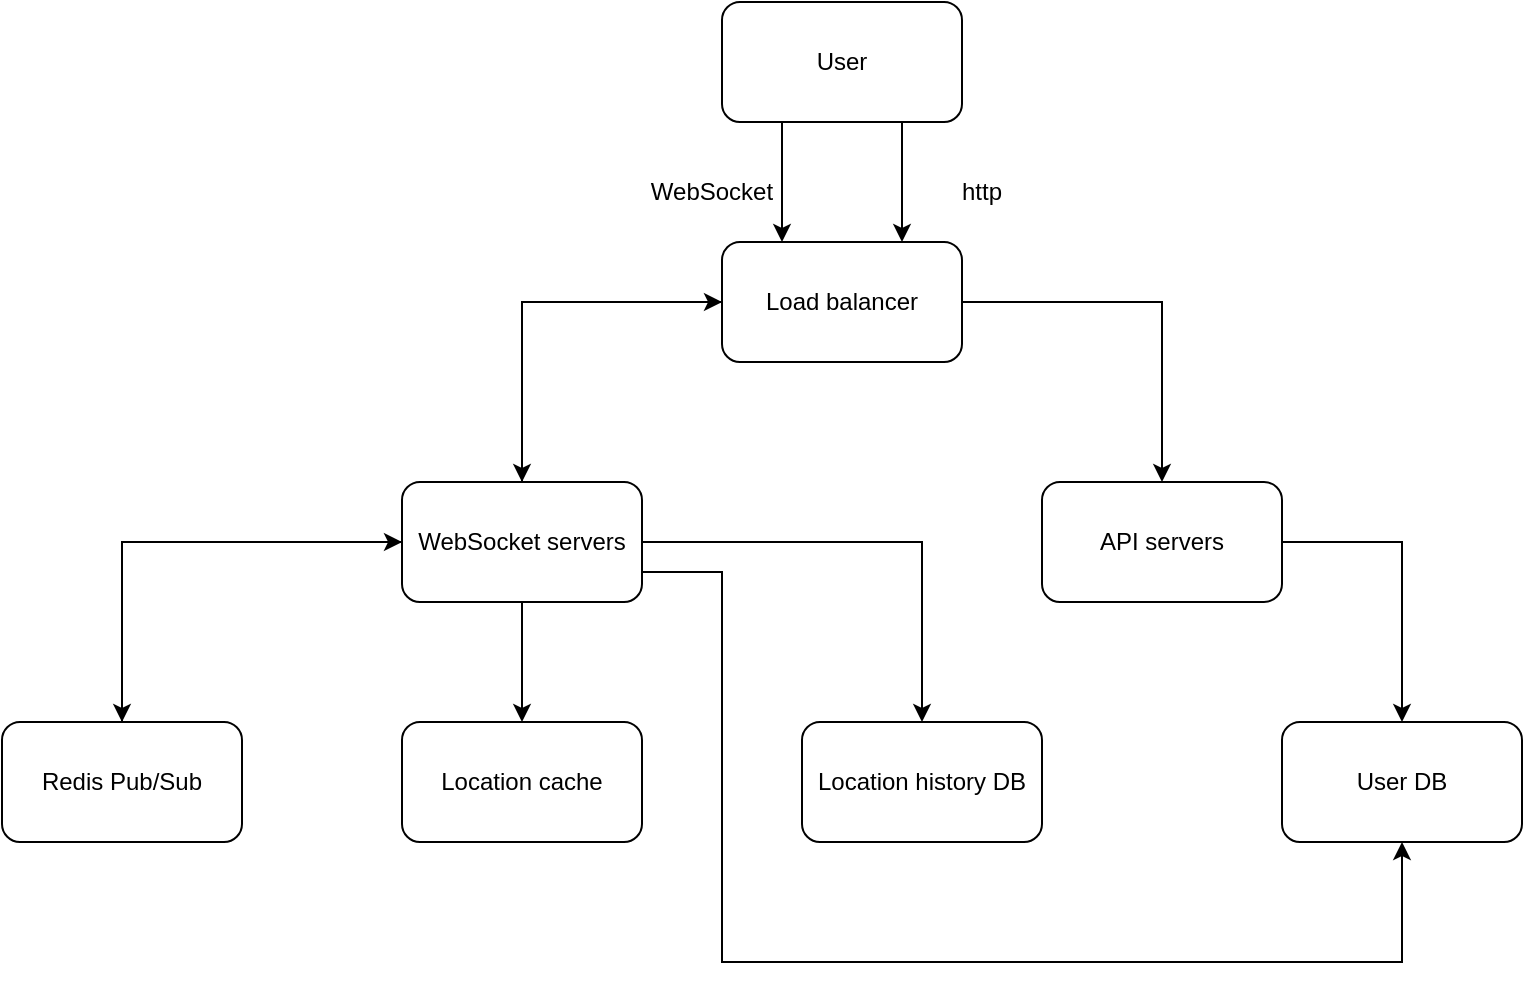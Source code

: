 <mxfile version="24.3.0" type="device">
  <diagram id="bc47vRQSer-DN1HRI0ml" name="Page-1">
    <mxGraphModel dx="882" dy="578" grid="1" gridSize="10" guides="1" tooltips="1" connect="1" arrows="1" fold="1" page="1" pageScale="1" pageWidth="850" pageHeight="1100" math="0" shadow="0">
      <root>
        <mxCell id="0" />
        <mxCell id="1" parent="0" />
        <mxCell id="EEJaSnohlY-yvcaeWGa1-24" style="edgeStyle=orthogonalEdgeStyle;rounded=0;orthogonalLoop=1;jettySize=auto;html=1;exitX=0.25;exitY=1;exitDx=0;exitDy=0;entryX=0.25;entryY=0;entryDx=0;entryDy=0;" parent="1" source="EEJaSnohlY-yvcaeWGa1-1" target="EEJaSnohlY-yvcaeWGa1-2" edge="1">
          <mxGeometry relative="1" as="geometry" />
        </mxCell>
        <mxCell id="EEJaSnohlY-yvcaeWGa1-25" style="edgeStyle=orthogonalEdgeStyle;rounded=0;orthogonalLoop=1;jettySize=auto;html=1;exitX=0.75;exitY=1;exitDx=0;exitDy=0;entryX=0.75;entryY=0;entryDx=0;entryDy=0;" parent="1" source="EEJaSnohlY-yvcaeWGa1-1" target="EEJaSnohlY-yvcaeWGa1-2" edge="1">
          <mxGeometry relative="1" as="geometry" />
        </mxCell>
        <mxCell id="EEJaSnohlY-yvcaeWGa1-1" value="User" style="rounded=1;whiteSpace=wrap;html=1;" parent="1" vertex="1">
          <mxGeometry x="400" y="40" width="120" height="60" as="geometry" />
        </mxCell>
        <mxCell id="EEJaSnohlY-yvcaeWGa1-19" style="edgeStyle=orthogonalEdgeStyle;rounded=0;orthogonalLoop=1;jettySize=auto;html=1;exitX=0;exitY=0.5;exitDx=0;exitDy=0;entryX=0.5;entryY=0;entryDx=0;entryDy=0;" parent="1" source="EEJaSnohlY-yvcaeWGa1-2" target="EEJaSnohlY-yvcaeWGa1-3" edge="1">
          <mxGeometry relative="1" as="geometry" />
        </mxCell>
        <mxCell id="EEJaSnohlY-yvcaeWGa1-23" style="edgeStyle=orthogonalEdgeStyle;rounded=0;orthogonalLoop=1;jettySize=auto;html=1;exitX=1;exitY=0.5;exitDx=0;exitDy=0;" parent="1" source="EEJaSnohlY-yvcaeWGa1-2" target="EEJaSnohlY-yvcaeWGa1-4" edge="1">
          <mxGeometry relative="1" as="geometry" />
        </mxCell>
        <mxCell id="EEJaSnohlY-yvcaeWGa1-2" value="Load balancer" style="rounded=1;whiteSpace=wrap;html=1;" parent="1" vertex="1">
          <mxGeometry x="400" y="160" width="120" height="60" as="geometry" />
        </mxCell>
        <mxCell id="EEJaSnohlY-yvcaeWGa1-9" style="edgeStyle=orthogonalEdgeStyle;rounded=0;orthogonalLoop=1;jettySize=auto;html=1;exitX=0;exitY=0.5;exitDx=0;exitDy=0;" parent="1" source="EEJaSnohlY-yvcaeWGa1-3" target="EEJaSnohlY-yvcaeWGa1-5" edge="1">
          <mxGeometry relative="1" as="geometry" />
        </mxCell>
        <mxCell id="EEJaSnohlY-yvcaeWGa1-18" style="edgeStyle=orthogonalEdgeStyle;rounded=0;orthogonalLoop=1;jettySize=auto;html=1;exitX=0.5;exitY=1;exitDx=0;exitDy=0;" parent="1" source="EEJaSnohlY-yvcaeWGa1-3" target="EEJaSnohlY-yvcaeWGa1-6" edge="1">
          <mxGeometry relative="1" as="geometry" />
        </mxCell>
        <mxCell id="EEJaSnohlY-yvcaeWGa1-22" style="edgeStyle=orthogonalEdgeStyle;rounded=0;orthogonalLoop=1;jettySize=auto;html=1;exitX=0.5;exitY=0;exitDx=0;exitDy=0;entryX=0;entryY=0.5;entryDx=0;entryDy=0;" parent="1" source="EEJaSnohlY-yvcaeWGa1-3" target="EEJaSnohlY-yvcaeWGa1-2" edge="1">
          <mxGeometry relative="1" as="geometry" />
        </mxCell>
        <mxCell id="EEJaSnohlY-yvcaeWGa1-28" style="edgeStyle=orthogonalEdgeStyle;rounded=0;orthogonalLoop=1;jettySize=auto;html=1;exitX=1;exitY=0.5;exitDx=0;exitDy=0;" parent="1" source="EEJaSnohlY-yvcaeWGa1-3" target="EEJaSnohlY-yvcaeWGa1-7" edge="1">
          <mxGeometry relative="1" as="geometry" />
        </mxCell>
        <mxCell id="EEJaSnohlY-yvcaeWGa1-29" style="edgeStyle=orthogonalEdgeStyle;rounded=0;orthogonalLoop=1;jettySize=auto;html=1;exitX=1;exitY=0.75;exitDx=0;exitDy=0;entryX=0.5;entryY=1;entryDx=0;entryDy=0;" parent="1" source="EEJaSnohlY-yvcaeWGa1-3" target="EEJaSnohlY-yvcaeWGa1-8" edge="1">
          <mxGeometry relative="1" as="geometry">
            <Array as="points">
              <mxPoint x="400" y="325" />
              <mxPoint x="400" y="520" />
              <mxPoint x="740" y="520" />
            </Array>
          </mxGeometry>
        </mxCell>
        <mxCell id="EEJaSnohlY-yvcaeWGa1-3" value="WebSocket servers" style="rounded=1;whiteSpace=wrap;html=1;" parent="1" vertex="1">
          <mxGeometry x="240" y="280" width="120" height="60" as="geometry" />
        </mxCell>
        <mxCell id="EEJaSnohlY-yvcaeWGa1-17" style="edgeStyle=orthogonalEdgeStyle;rounded=0;orthogonalLoop=1;jettySize=auto;html=1;exitX=1;exitY=0.5;exitDx=0;exitDy=0;" parent="1" source="EEJaSnohlY-yvcaeWGa1-4" target="EEJaSnohlY-yvcaeWGa1-8" edge="1">
          <mxGeometry relative="1" as="geometry" />
        </mxCell>
        <mxCell id="EEJaSnohlY-yvcaeWGa1-4" value="API servers" style="rounded=1;whiteSpace=wrap;html=1;" parent="1" vertex="1">
          <mxGeometry x="560" y="280" width="120" height="60" as="geometry" />
        </mxCell>
        <mxCell id="EEJaSnohlY-yvcaeWGa1-10" style="edgeStyle=orthogonalEdgeStyle;rounded=0;orthogonalLoop=1;jettySize=auto;html=1;exitX=0.5;exitY=0;exitDx=0;exitDy=0;entryX=0;entryY=0.5;entryDx=0;entryDy=0;" parent="1" source="EEJaSnohlY-yvcaeWGa1-5" target="EEJaSnohlY-yvcaeWGa1-3" edge="1">
          <mxGeometry relative="1" as="geometry" />
        </mxCell>
        <mxCell id="EEJaSnohlY-yvcaeWGa1-5" value="Redis Pub/Sub" style="rounded=1;whiteSpace=wrap;html=1;" parent="1" vertex="1">
          <mxGeometry x="40" y="400" width="120" height="60" as="geometry" />
        </mxCell>
        <mxCell id="EEJaSnohlY-yvcaeWGa1-6" value="Location cache" style="rounded=1;whiteSpace=wrap;html=1;" parent="1" vertex="1">
          <mxGeometry x="240" y="400" width="120" height="60" as="geometry" />
        </mxCell>
        <mxCell id="EEJaSnohlY-yvcaeWGa1-7" value="Location history DB" style="rounded=1;whiteSpace=wrap;html=1;" parent="1" vertex="1">
          <mxGeometry x="440" y="400" width="120" height="60" as="geometry" />
        </mxCell>
        <mxCell id="EEJaSnohlY-yvcaeWGa1-8" value="User DB" style="rounded=1;whiteSpace=wrap;html=1;" parent="1" vertex="1">
          <mxGeometry x="680" y="400" width="120" height="60" as="geometry" />
        </mxCell>
        <mxCell id="EEJaSnohlY-yvcaeWGa1-26" value="WebSocket" style="text;html=1;align=center;verticalAlign=middle;whiteSpace=wrap;rounded=0;" parent="1" vertex="1">
          <mxGeometry x="360" y="120" width="70" height="30" as="geometry" />
        </mxCell>
        <mxCell id="EEJaSnohlY-yvcaeWGa1-27" value="http" style="text;html=1;align=center;verticalAlign=middle;whiteSpace=wrap;rounded=0;" parent="1" vertex="1">
          <mxGeometry x="500" y="120" width="60" height="30" as="geometry" />
        </mxCell>
      </root>
    </mxGraphModel>
  </diagram>
</mxfile>
